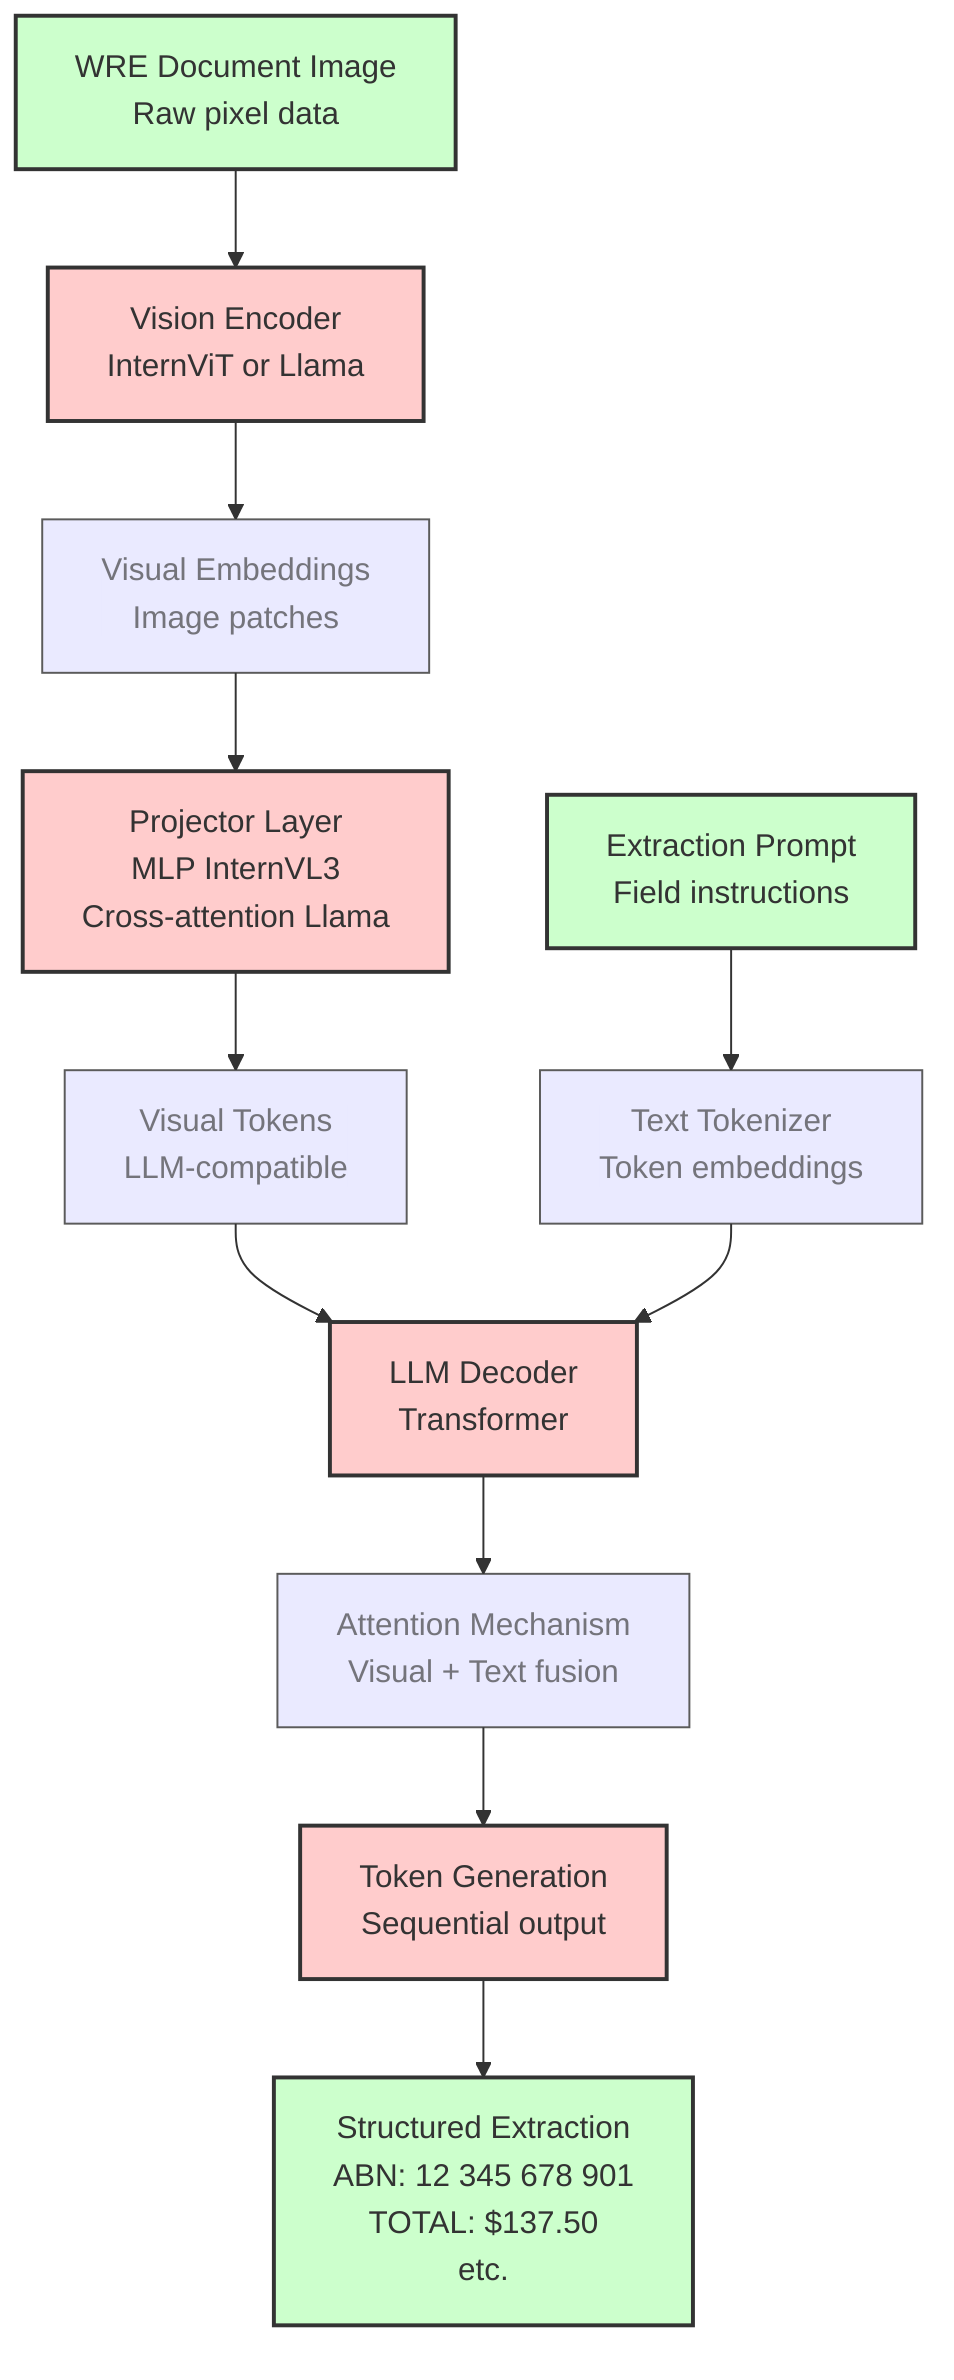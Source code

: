 flowchart TD
    Input[WRE Document Image<br/>Raw pixel data]
    Input --> VisionEncoder[Vision Encoder<br/>InternViT or Llama]

    VisionEncoder --> VisualEmbed[Visual Embeddings<br/>Image patches]

    VisualEmbed --> Projector[Projector Layer<br/>MLP InternVL3<br/>Cross-attention Llama]

    ExtPrompt[Extraction Prompt<br/>Field instructions] --> TextToken[Text Tokenizer<br/>Token embeddings]

    Projector --> VisualTokens[Visual Tokens<br/>LLM-compatible]

    VisualTokens --> LLMDecoder[LLM Decoder<br/>Transformer]
    TextToken --> LLMDecoder

    LLMDecoder --> AttentionMech[Attention Mechanism<br/>Visual + Text fusion]

    AttentionMech --> TokenGen[Token Generation<br/>Sequential output]

    TokenGen --> StructuredOutput[Structured Extraction<br/>ABN: 12 345 678 901<br/>TOTAL: $137.50<br/>etc.]

    %% Styling
    classDef processBox fill:#ffcccc,stroke:#333,stroke-width:2px
    classDef dataFlow fill:#e6e6ff,stroke:#333,stroke-width:1px,opacity:0.8
    classDef inputOutput fill:#ccffcc,stroke:#333,stroke-width:2px
    classDef transparent fill:transparent,stroke:#666,stroke-width:1px,stroke-dasharray: 5 5

    %% Apply styles
    class Input,StructuredOutput,ExtPrompt inputOutput
    class VisionEncoder,Projector,LLMDecoder,TokenGen processBox
    class VisualEmbed,TextToken,VisualTokens,AttentionMech dataFlow